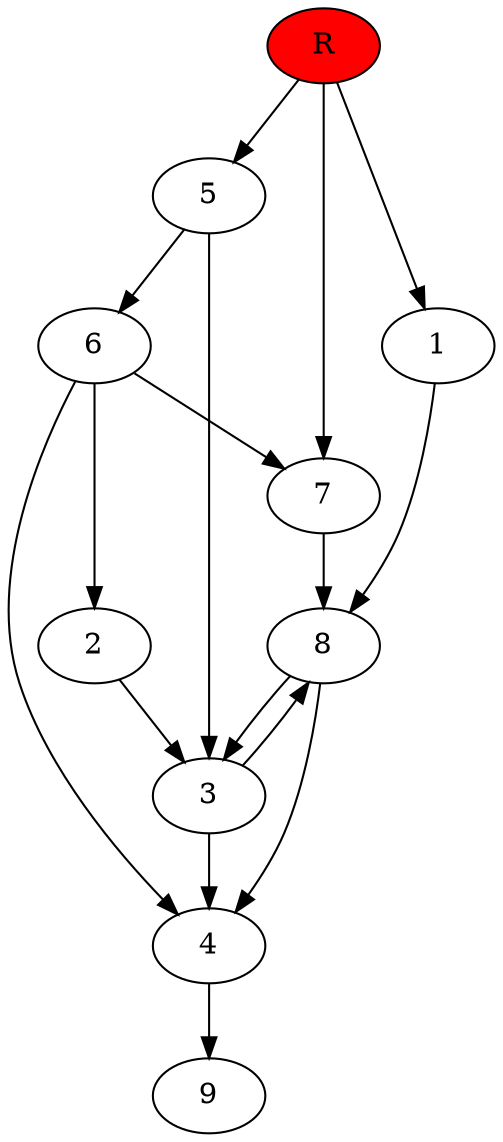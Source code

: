 digraph prb43895 {
	1
	2
	3
	4
	5
	6
	7
	8
	R [fillcolor="#ff0000" style=filled]
	1 -> 8
	2 -> 3
	3 -> 4
	3 -> 8
	4 -> 9
	5 -> 3
	5 -> 6
	6 -> 2
	6 -> 4
	6 -> 7
	7 -> 8
	8 -> 3
	8 -> 4
	R -> 1
	R -> 5
	R -> 7
}
